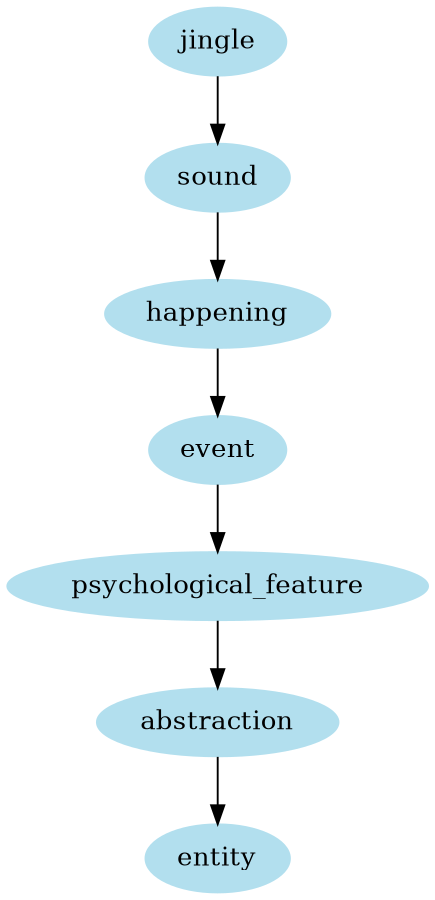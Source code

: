 digraph unix {
	node [color=lightblue2 style=filled]
	size="6,6"
	jingle -> sound
	sound -> happening
	happening -> event
	event -> psychological_feature
	psychological_feature -> abstraction
	abstraction -> entity
}
